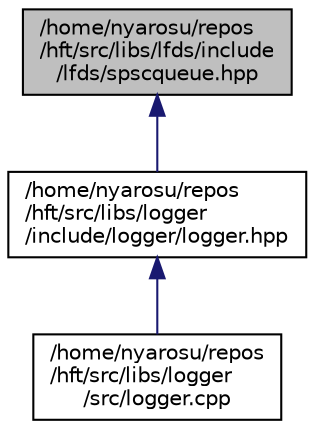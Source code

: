 digraph "/home/nyarosu/repos/hft/src/libs/lfds/include/lfds/spscqueue.hpp"
{
 // LATEX_PDF_SIZE
  edge [fontname="Helvetica",fontsize="10",labelfontname="Helvetica",labelfontsize="10"];
  node [fontname="Helvetica",fontsize="10",shape=record];
  Node1 [label="/home/nyarosu/repos\l/hft/src/libs/lfds/include\l/lfds/spscqueue.hpp",height=0.2,width=0.4,color="black", fillcolor="grey75", style="filled", fontcolor="black",tooltip="Single producer, single consumer, lock free queue."];
  Node1 -> Node2 [dir="back",color="midnightblue",fontsize="10",style="solid",fontname="Helvetica"];
  Node2 [label="/home/nyarosu/repos\l/hft/src/libs/logger\l/include/logger/logger.hpp",height=0.2,width=0.4,color="black", fillcolor="white", style="filled",URL="$logger_8hpp.html",tooltip="Public interface of logger class."];
  Node2 -> Node3 [dir="back",color="midnightblue",fontsize="10",style="solid",fontname="Helvetica"];
  Node3 [label="/home/nyarosu/repos\l/hft/src/libs/logger\l/src/logger.cpp",height=0.2,width=0.4,color="black", fillcolor="white", style="filled",URL="$logger_8cpp.html",tooltip="Implementation of logger class."];
}
